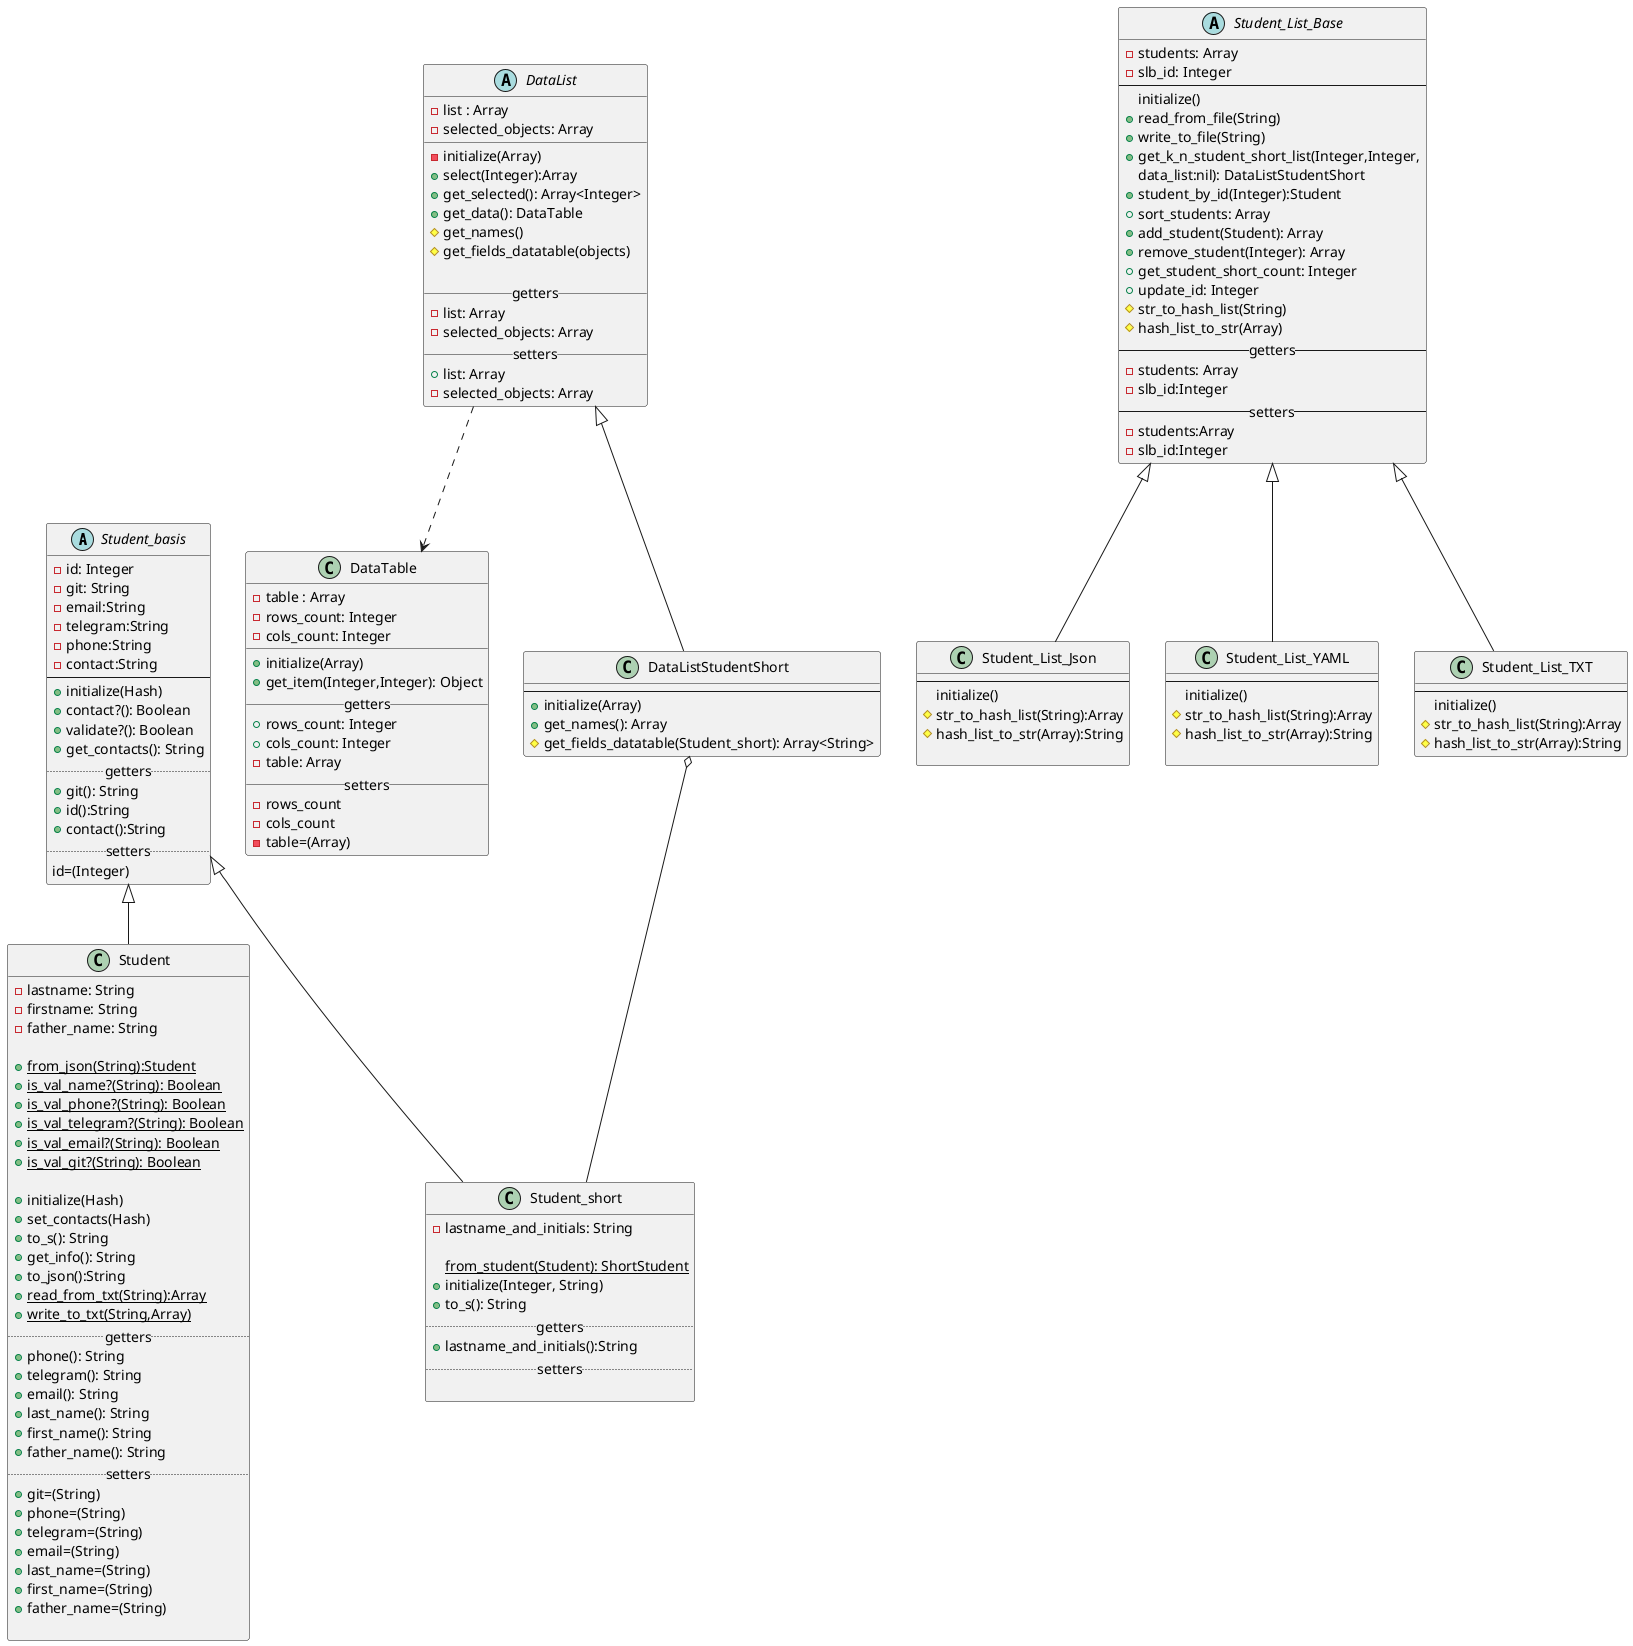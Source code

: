 @startuml
'https://plantuml.com/class-diagram
abstract class Student_basis{
     -id: Integer
     -git: String
     -email:String
     -telegram:String
     -phone:String
     -contact:String
--
     +initialize(Hash)
     +contact?(): Boolean
     +validate?(): Boolean
     +get_contacts(): String
     .. getters..
     +git(): String
     +id():String
     +contact():String
     .. setters ..
     id=(Integer)
}

class Student extends Student_basis{
     -lastname: String
     -firstname: String
     -father_name: String

     +{static}from_json(String):Student
     +{static}is_val_name?(String): Boolean
     +{static}is_val_phone?(String): Boolean
     +{static}is_val_telegram?(String): Boolean
     +{static}is_val_email?(String): Boolean
     +{static}is_val_git?(String): Boolean

     +initialize(Hash)
     +set_contacts(Hash)
     +to_s(): String
     +get_info(): String
     +to_json():String
     +{static}read_from_txt(String):Array
     +{static}write_to_txt(String,Array)
     .. getters ..
     +phone(): String
     +telegram(): String
     +email(): String
     +last_name(): String
     +first_name(): String
     +father_name(): String
     .. setters ..
     +git=(String)
     +phone=(String)
     +telegram=(String)
     +email=(String)
     +last_name=(String)
     +first_name=(String)
     +father_name=(String)

}

class Student_short extends Student_basis{
     -lastname_and_initials: String
     
     {static}from_student(Student): ShortStudent
     +initialize(Integer, String)
     +to_s(): String
     .. getters ..
     +lastname_and_initials():String
     .. setters ..

}


class DataTable{
    -table : Array
    -rows_count: Integer
    -cols_count: Integer
    __
    +initialize(Array)
    +get_item(Integer,Integer): Object
    __getters__
    +rows_count: Integer
    +cols_count: Integer
    -table: Array
    __setters__
    -rows_count
    -cols_count
    -table=(Array)
}
abstract class DataList{
    -list : Array
    -selected_objects: Array
    __
    -initialize(Array)
    +select(Integer):Array
    +get_selected(): Array<Integer>
    +get_data(): DataTable
    #get_names()
    #get_fields_datatable(objects)

    __getters__
    -list: Array
    -selected_objects: Array
    __setters__
    +list: Array
    -selected_objects: Array
}

class DataListStudentShort extends DataList{
    --
    +initialize(Array)
    +get_names(): Array
    #get_fields_datatable(Student_short): Array<String>
}

DataList ..> DataTable
DataListStudentShort o-- Student_short

abstract class Student_List_Base{
    -students: Array
    -slb_id: Integer
--
    initialize()
    +read_from_file(String)
    +write_to_file(String)
    +get_k_n_student_short_list(Integer,Integer,
    data_list:nil): DataListStudentShort
    +student_by_id(Integer):Student
    +sort_students: Array
    +add_student(Student): Array
    +remove_student(Integer): Array
    +get_student_short_count: Integer
    +update_id: Integer
    #str_to_hash_list(String)
    #hash_list_to_str(Array)
--  getters --
    -students: Array
    -slb_id:Integer
--  setters --
    -students:Array
    -slb_id:Integer
}

class Student_List_Json extends Student_List_Base{
    --
    initialize()
    #str_to_hash_list(String):Array
    #hash_list_to_str(Array):String

}

class Student_List_YAML extends Student_List_Base{
    --
    initialize()
    #str_to_hash_list(String):Array
    #hash_list_to_str(Array):String

}

class Student_List_TXT extends Student_List_Base{
    --
    initialize()
    #str_to_hash_list(String):Array
    #hash_list_to_str(Array):String
}

@enduml
